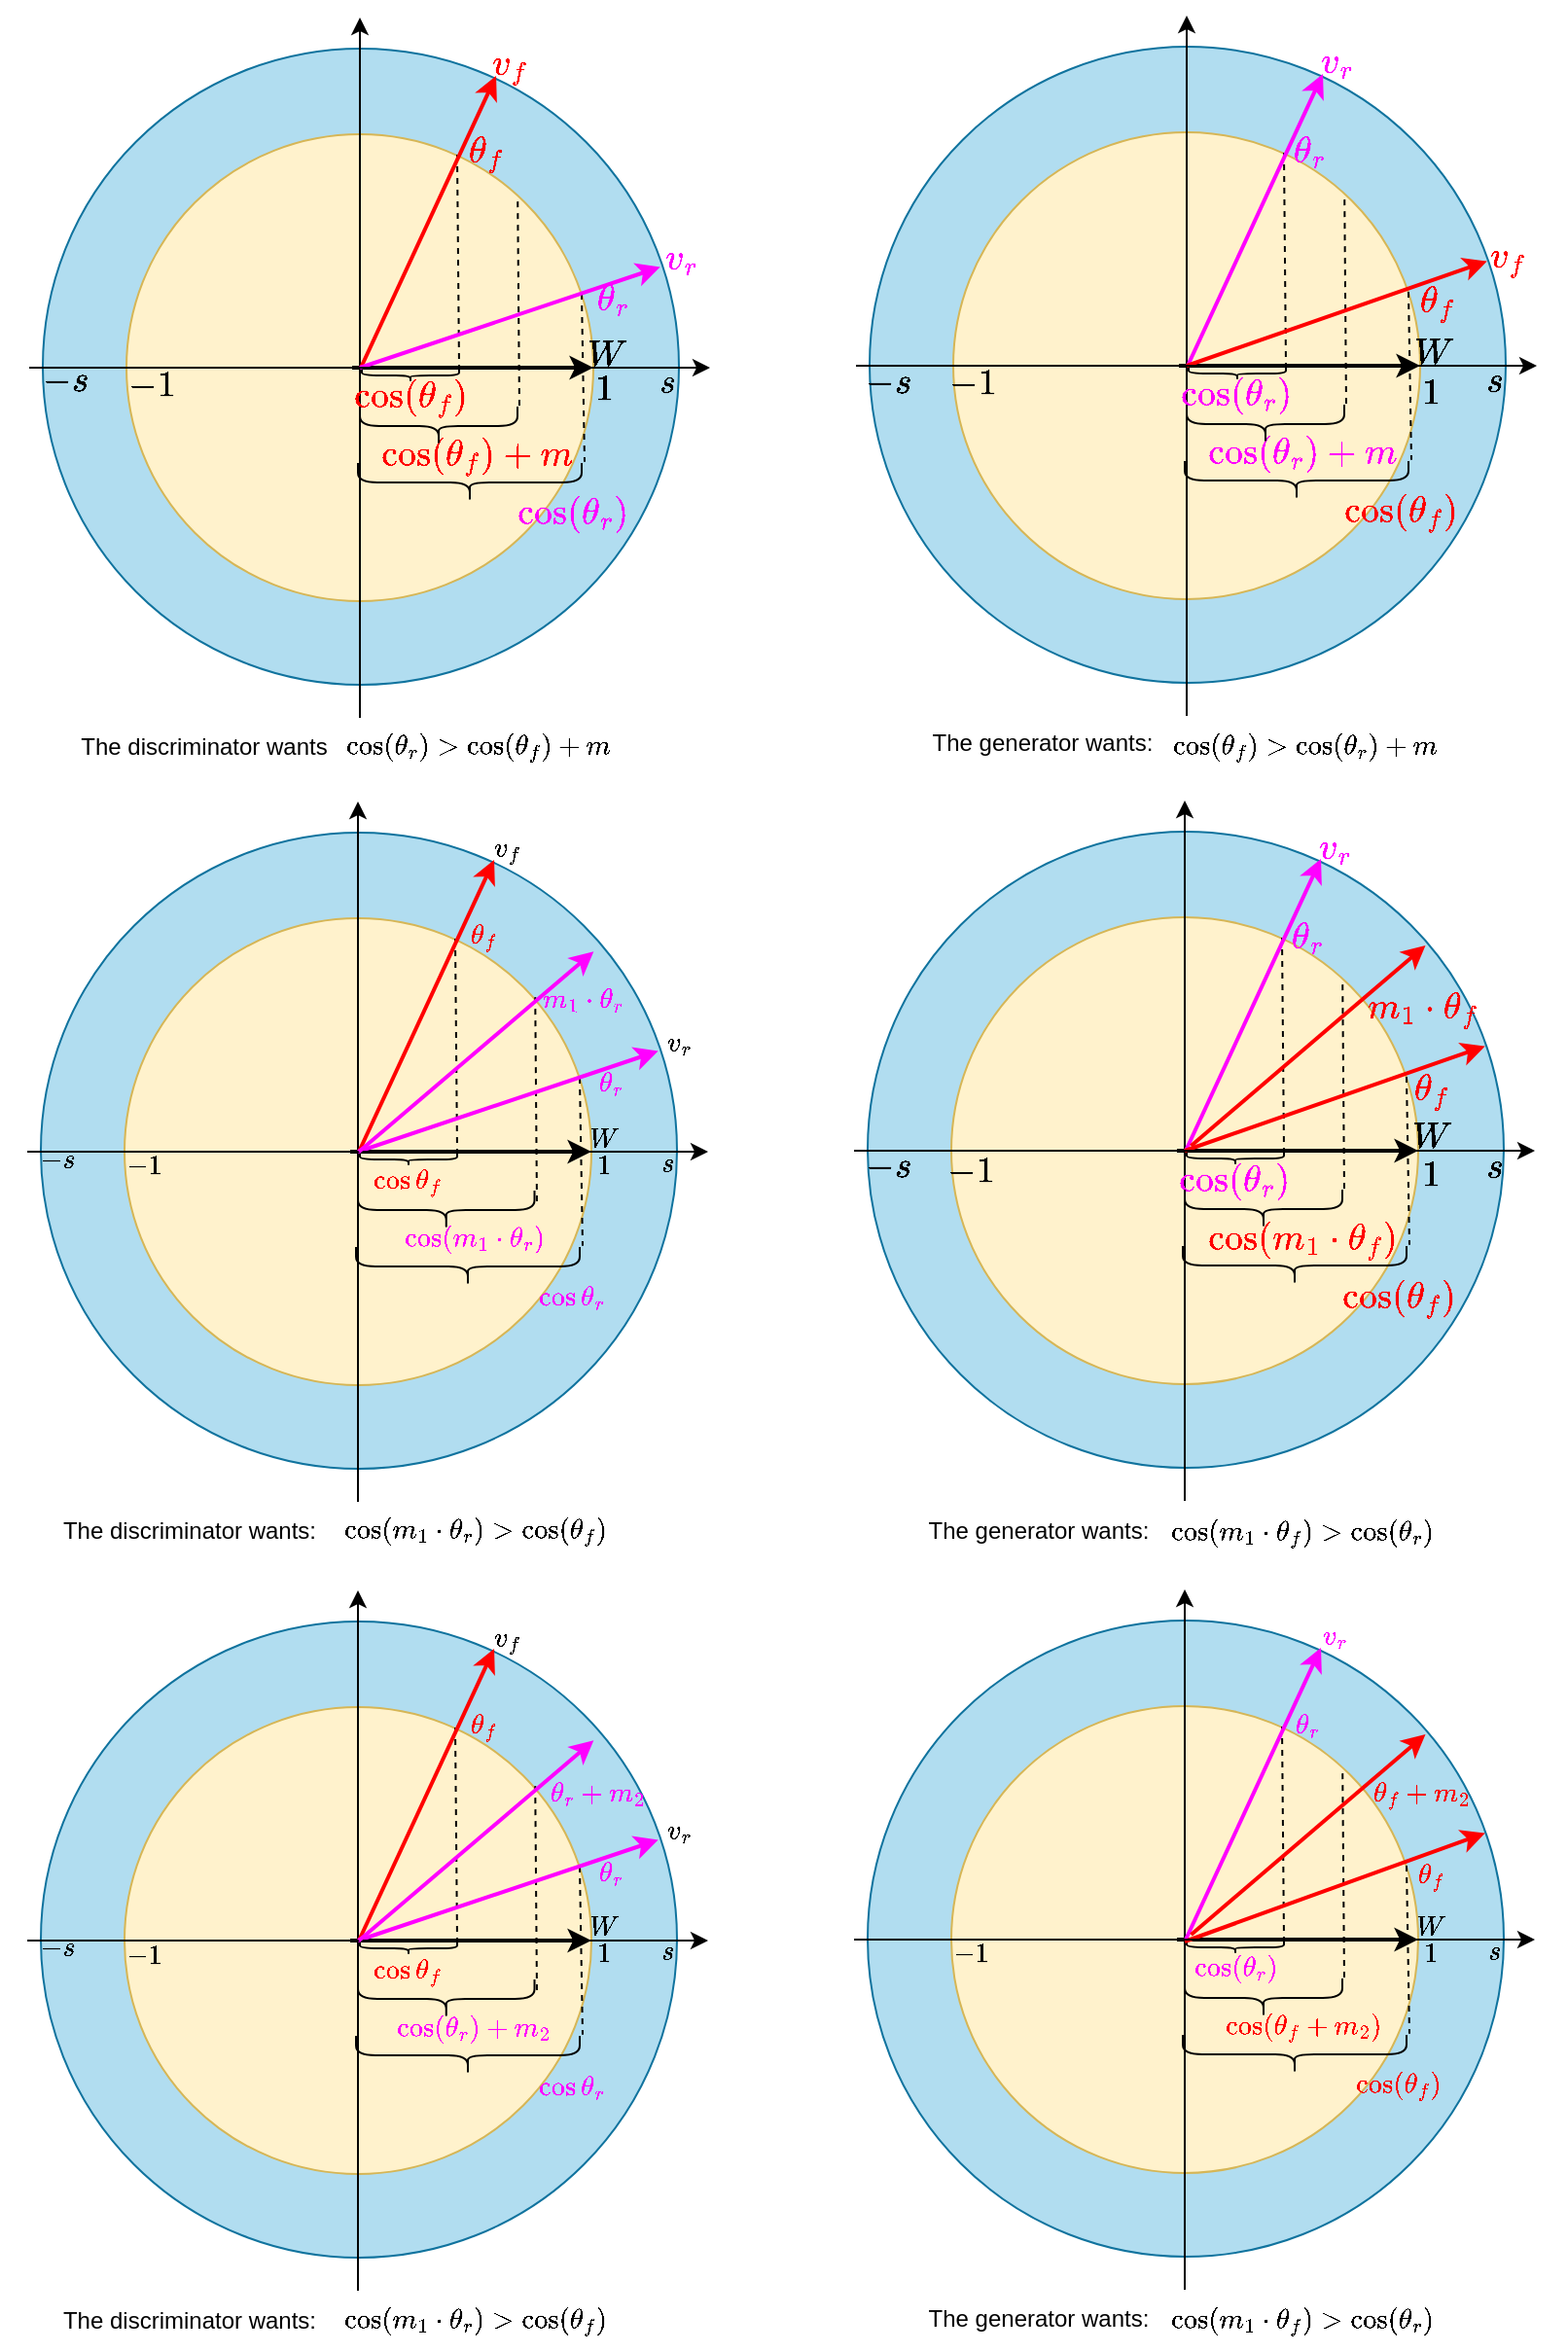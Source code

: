 <mxfile version="21.6.8" type="github">
  <diagram name="Page-1" id="L5gE9TaHChZpEfNY-t2x">
    <mxGraphModel dx="548" dy="389" grid="1" gridSize="10" guides="1" tooltips="1" connect="1" arrows="1" fold="1" page="0" pageScale="1" pageWidth="827" pageHeight="1169" math="1" shadow="0">
      <root>
        <mxCell id="0" />
        <mxCell id="1" parent="0" />
        <mxCell id="ebqqvcWVVmoioaNN8tBe-39" value="" style="ellipse;whiteSpace=wrap;html=1;aspect=fixed;fillColor=#b1ddf0;strokeColor=#10739e;" vertex="1" parent="1">
          <mxGeometry x="37" y="26" width="327" height="327" as="geometry" />
        </mxCell>
        <mxCell id="UZf72PWpk065BYjZ_3hO-1" value="" style="ellipse;whiteSpace=wrap;html=1;aspect=fixed;fillColor=#fff2cc;strokeColor=#d6b656;" parent="1" vertex="1">
          <mxGeometry x="80" y="70" width="240" height="240" as="geometry" />
        </mxCell>
        <mxCell id="UZf72PWpk065BYjZ_3hO-2" value="" style="endArrow=classic;html=1;rounded=0;exitX=0;exitY=0;exitDx=0;exitDy=0;strokeWidth=2;" parent="1" edge="1" source="ebqqvcWVVmoioaNN8tBe-5">
          <mxGeometry width="50" height="50" relative="1" as="geometry">
            <mxPoint x="40" y="189.5" as="sourcePoint" />
            <mxPoint x="320" y="190" as="targetPoint" />
          </mxGeometry>
        </mxCell>
        <mxCell id="UZf72PWpk065BYjZ_3hO-3" value="" style="endArrow=classic;html=1;rounded=0;" parent="1" edge="1">
          <mxGeometry width="50" height="50" relative="1" as="geometry">
            <mxPoint x="200" y="370" as="sourcePoint" />
            <mxPoint x="200" y="10" as="targetPoint" />
          </mxGeometry>
        </mxCell>
        <mxCell id="UZf72PWpk065BYjZ_3hO-12" value="" style="endArrow=none;dashed=1;html=1;rounded=0;" parent="1" edge="1">
          <mxGeometry width="50" height="50" relative="1" as="geometry">
            <mxPoint x="200" y="80" as="sourcePoint" />
            <mxPoint x="200" y="150" as="targetPoint" />
          </mxGeometry>
        </mxCell>
        <mxCell id="UZf72PWpk065BYjZ_3hO-13" value="" style="endArrow=none;dashed=1;html=1;rounded=0;entryX=1.033;entryY=1.013;entryDx=0;entryDy=0;entryPerimeter=0;" parent="1" edge="1" target="ebqqvcWVVmoioaNN8tBe-8">
          <mxGeometry width="50" height="50" relative="1" as="geometry">
            <mxPoint x="314" y="152" as="sourcePoint" />
            <mxPoint x="314.16" y="190.15" as="targetPoint" />
          </mxGeometry>
        </mxCell>
        <mxCell id="ebqqvcWVVmoioaNN8tBe-3" value="" style="endArrow=none;dashed=1;html=1;rounded=0;exitX=0;exitY=0.25;exitDx=0;exitDy=0;" edge="1" parent="1">
          <mxGeometry width="50" height="50" relative="1" as="geometry">
            <mxPoint x="250.0" y="80.5" as="sourcePoint" />
            <mxPoint x="251" y="190" as="targetPoint" />
          </mxGeometry>
        </mxCell>
        <mxCell id="ebqqvcWVVmoioaNN8tBe-4" value="&lt;font style=&quot;font-size: 16px;&quot; color=&quot;#ff00ff&quot;&gt;$$\theta_r$$&lt;/font&gt;" style="text;html=1;strokeColor=none;fillColor=none;align=center;verticalAlign=middle;whiteSpace=wrap;rounded=0;" vertex="1" parent="1">
          <mxGeometry x="300" y="140" width="60" height="30" as="geometry" />
        </mxCell>
        <mxCell id="ebqqvcWVVmoioaNN8tBe-5" value="&lt;font style=&quot;font-size: 16px;&quot; color=&quot;#ff0000&quot;&gt;$$\cos &lt;br&gt;(\theta_f)$$&lt;/font&gt;" style="text;html=1;strokeColor=none;fillColor=none;align=center;verticalAlign=middle;whiteSpace=wrap;rounded=0;" vertex="1" parent="1">
          <mxGeometry x="196" y="190" width="60" height="30" as="geometry" />
        </mxCell>
        <mxCell id="ebqqvcWVVmoioaNN8tBe-6" value="&lt;font style=&quot;font-size: 16px;&quot; color=&quot;#ff0000&quot;&gt;$$\theta_f$$&lt;/font&gt;" style="text;html=1;strokeColor=none;fillColor=none;align=center;verticalAlign=middle;whiteSpace=wrap;rounded=0;" vertex="1" parent="1">
          <mxGeometry x="235" y="64" width="60" height="30" as="geometry" />
        </mxCell>
        <mxCell id="ebqqvcWVVmoioaNN8tBe-7" value="" style="shape=curlyBracket;whiteSpace=wrap;html=1;rounded=1;labelPosition=left;verticalLabelPosition=middle;align=right;verticalAlign=middle;rotation=-90;" vertex="1" parent="1">
          <mxGeometry x="223" y="169" width="6" height="50" as="geometry" />
        </mxCell>
        <mxCell id="ebqqvcWVVmoioaNN8tBe-8" value="" style="shape=curlyBracket;whiteSpace=wrap;html=1;rounded=1;labelPosition=left;verticalLabelPosition=middle;align=right;verticalAlign=middle;rotation=-90;" vertex="1" parent="1">
          <mxGeometry x="246.5" y="191.5" width="20" height="115" as="geometry" />
        </mxCell>
        <mxCell id="ebqqvcWVVmoioaNN8tBe-9" value="&lt;font style=&quot;font-size: 16px;&quot; color=&quot;#ff00ff&quot;&gt;$$\cos &lt;br&gt;(\theta_r)$$&lt;/font&gt;" style="text;html=1;strokeColor=none;fillColor=none;align=center;verticalAlign=middle;whiteSpace=wrap;rounded=0;" vertex="1" parent="1">
          <mxGeometry x="280" y="250" width="60" height="30" as="geometry" />
        </mxCell>
        <mxCell id="ebqqvcWVVmoioaNN8tBe-10" value="&lt;font style=&quot;font-size: 16px;&quot; color=&quot;#ff0000&quot;&gt;$$\cos &lt;br&gt;(\theta_f) +m$$&lt;/font&gt;" style="text;html=1;strokeColor=none;fillColor=none;align=center;verticalAlign=middle;whiteSpace=wrap;rounded=0;" vertex="1" parent="1">
          <mxGeometry x="230" y="220" width="60" height="30" as="geometry" />
        </mxCell>
        <mxCell id="ebqqvcWVVmoioaNN8tBe-11" value="" style="shape=curlyBracket;whiteSpace=wrap;html=1;rounded=1;labelPosition=left;verticalLabelPosition=middle;align=right;verticalAlign=middle;rotation=-90;" vertex="1" parent="1">
          <mxGeometry x="230.5" y="179.5" width="20" height="81" as="geometry" />
        </mxCell>
        <mxCell id="ebqqvcWVVmoioaNN8tBe-12" value="" style="endArrow=none;dashed=1;html=1;rounded=0;entryX=1.033;entryY=1.013;entryDx=0;entryDy=0;entryPerimeter=0;exitX=0.838;exitY=0.144;exitDx=0;exitDy=0;exitPerimeter=0;" edge="1" parent="1" source="UZf72PWpk065BYjZ_3hO-1">
          <mxGeometry width="50" height="50" relative="1" as="geometry">
            <mxPoint x="281" y="126" as="sourcePoint" />
            <mxPoint x="282" y="212" as="targetPoint" />
          </mxGeometry>
        </mxCell>
        <mxCell id="ebqqvcWVVmoioaNN8tBe-13" value="The discriminator wants" style="text;html=1;strokeColor=none;fillColor=none;align=center;verticalAlign=middle;whiteSpace=wrap;rounded=0;" vertex="1" parent="1">
          <mxGeometry x="40" y="370" width="160" height="30" as="geometry" />
        </mxCell>
        <mxCell id="ebqqvcWVVmoioaNN8tBe-16" value="$$\cos(\theta_r)&amp;gt;\cos(\theta_f) +m$$" style="text;html=1;strokeColor=none;fillColor=none;align=center;verticalAlign=middle;whiteSpace=wrap;rounded=0;" vertex="1" parent="1">
          <mxGeometry x="230.5" y="370" width="60" height="30" as="geometry" />
        </mxCell>
        <mxCell id="ebqqvcWVVmoioaNN8tBe-37" value="&lt;font style=&quot;font-size: 16px;&quot;&gt;$$W$$&lt;/font&gt;" style="text;html=1;strokeColor=none;fillColor=none;align=center;verticalAlign=middle;whiteSpace=wrap;rounded=0;" vertex="1" parent="1">
          <mxGeometry x="297" y="167.5" width="60" height="30" as="geometry" />
        </mxCell>
        <mxCell id="ebqqvcWVVmoioaNN8tBe-40" value="&lt;font style=&quot;font-size: 16px;&quot; color=&quot;#ff0000&quot;&gt;$$v_f$$&lt;/font&gt;" style="text;html=1;strokeColor=none;fillColor=none;align=center;verticalAlign=middle;whiteSpace=wrap;rounded=0;" vertex="1" parent="1">
          <mxGeometry x="246.5" y="19" width="60" height="30" as="geometry" />
        </mxCell>
        <mxCell id="ebqqvcWVVmoioaNN8tBe-41" value="&lt;font style=&quot;font-size: 16px;&quot; color=&quot;#ff00ff&quot;&gt;$$v_r$$&lt;/font&gt;" style="text;html=1;strokeColor=none;fillColor=none;align=center;verticalAlign=middle;whiteSpace=wrap;rounded=0;" vertex="1" parent="1">
          <mxGeometry x="335" y="118.5" width="60" height="30" as="geometry" />
        </mxCell>
        <mxCell id="ebqqvcWVVmoioaNN8tBe-42" value="" style="endArrow=classic;html=1;rounded=0;entryX=0.392;entryY=0.7;entryDx=0;entryDy=0;entryPerimeter=0;strokeWidth=2;strokeColor=#FF0000;" edge="1" parent="1" target="ebqqvcWVVmoioaNN8tBe-40">
          <mxGeometry width="50" height="50" relative="1" as="geometry">
            <mxPoint x="200.5" y="190" as="sourcePoint" />
            <mxPoint x="250.5" y="140" as="targetPoint" />
          </mxGeometry>
        </mxCell>
        <mxCell id="ebqqvcWVVmoioaNN8tBe-43" value="" style="endArrow=classic;html=1;rounded=0;entryX=0.906;entryY=-0.058;entryDx=0;entryDy=0;entryPerimeter=0;strokeWidth=2;strokeColor=#FF00FF;" edge="1" parent="1" target="ebqqvcWVVmoioaNN8tBe-4">
          <mxGeometry width="50" height="50" relative="1" as="geometry">
            <mxPoint x="200" y="190" as="sourcePoint" />
            <mxPoint x="280" y="50" as="targetPoint" />
          </mxGeometry>
        </mxCell>
        <mxCell id="ebqqvcWVVmoioaNN8tBe-44" value="" style="endArrow=classic;html=1;rounded=0;" edge="1" parent="1">
          <mxGeometry width="50" height="50" relative="1" as="geometry">
            <mxPoint x="30" y="190" as="sourcePoint" />
            <mxPoint x="380" y="190" as="targetPoint" />
          </mxGeometry>
        </mxCell>
        <mxCell id="ebqqvcWVVmoioaNN8tBe-45" value="&lt;font style=&quot;font-size: 16px;&quot;&gt;$$1$$&lt;/font&gt;" style="text;html=1;strokeColor=none;fillColor=none;align=center;verticalAlign=middle;whiteSpace=wrap;rounded=0;" vertex="1" parent="1">
          <mxGeometry x="296" y="185.5" width="60" height="30" as="geometry" />
        </mxCell>
        <mxCell id="ebqqvcWVVmoioaNN8tBe-46" value="&lt;font style=&quot;font-size: 15px;&quot;&gt;$$s$$&lt;/font&gt;" style="text;html=1;strokeColor=none;fillColor=none;align=center;verticalAlign=middle;whiteSpace=wrap;rounded=0;" vertex="1" parent="1">
          <mxGeometry x="328" y="181.5" width="60" height="30" as="geometry" />
        </mxCell>
        <mxCell id="ebqqvcWVVmoioaNN8tBe-47" value="&lt;font style=&quot;font-size: 16px;&quot;&gt;$$-s$$&lt;/font&gt;" style="text;html=1;strokeColor=none;fillColor=none;align=center;verticalAlign=middle;whiteSpace=wrap;rounded=0;" vertex="1" parent="1">
          <mxGeometry x="19" y="180.5" width="60" height="30" as="geometry" />
        </mxCell>
        <mxCell id="ebqqvcWVVmoioaNN8tBe-48" value="&lt;font style=&quot;font-size: 16px;&quot;&gt;$$-1$$&lt;/font&gt;" style="text;html=1;strokeColor=none;fillColor=none;align=center;verticalAlign=middle;whiteSpace=wrap;rounded=0;" vertex="1" parent="1">
          <mxGeometry x="63" y="184" width="60" height="30" as="geometry" />
        </mxCell>
        <mxCell id="ebqqvcWVVmoioaNN8tBe-49" value="" style="ellipse;whiteSpace=wrap;html=1;aspect=fixed;fillColor=#b1ddf0;strokeColor=#10739e;" vertex="1" parent="1">
          <mxGeometry x="462" y="25" width="327" height="327" as="geometry" />
        </mxCell>
        <mxCell id="ebqqvcWVVmoioaNN8tBe-50" value="" style="ellipse;whiteSpace=wrap;html=1;aspect=fixed;fillColor=#fff2cc;strokeColor=#d6b656;" vertex="1" parent="1">
          <mxGeometry x="505" y="69" width="240" height="240" as="geometry" />
        </mxCell>
        <mxCell id="ebqqvcWVVmoioaNN8tBe-51" value="" style="endArrow=classic;html=1;rounded=0;exitX=0;exitY=0;exitDx=0;exitDy=0;strokeWidth=2;" edge="1" parent="1" source="ebqqvcWVVmoioaNN8tBe-57">
          <mxGeometry width="50" height="50" relative="1" as="geometry">
            <mxPoint x="465" y="188.5" as="sourcePoint" />
            <mxPoint x="745" y="189" as="targetPoint" />
          </mxGeometry>
        </mxCell>
        <mxCell id="ebqqvcWVVmoioaNN8tBe-52" value="" style="endArrow=classic;html=1;rounded=0;" edge="1" parent="1">
          <mxGeometry width="50" height="50" relative="1" as="geometry">
            <mxPoint x="625" y="369" as="sourcePoint" />
            <mxPoint x="625" y="9" as="targetPoint" />
          </mxGeometry>
        </mxCell>
        <mxCell id="ebqqvcWVVmoioaNN8tBe-53" value="" style="endArrow=none;dashed=1;html=1;rounded=0;" edge="1" parent="1">
          <mxGeometry width="50" height="50" relative="1" as="geometry">
            <mxPoint x="625" y="79" as="sourcePoint" />
            <mxPoint x="625" y="149" as="targetPoint" />
          </mxGeometry>
        </mxCell>
        <mxCell id="ebqqvcWVVmoioaNN8tBe-54" value="" style="endArrow=none;dashed=1;html=1;rounded=0;entryX=1.033;entryY=1.013;entryDx=0;entryDy=0;entryPerimeter=0;" edge="1" parent="1" target="ebqqvcWVVmoioaNN8tBe-60">
          <mxGeometry width="50" height="50" relative="1" as="geometry">
            <mxPoint x="739" y="151" as="sourcePoint" />
            <mxPoint x="739.16" y="189.15" as="targetPoint" />
          </mxGeometry>
        </mxCell>
        <mxCell id="ebqqvcWVVmoioaNN8tBe-55" value="" style="endArrow=none;dashed=1;html=1;rounded=0;exitX=0;exitY=0.25;exitDx=0;exitDy=0;" edge="1" parent="1">
          <mxGeometry width="50" height="50" relative="1" as="geometry">
            <mxPoint x="675.0" y="79.5" as="sourcePoint" />
            <mxPoint x="676" y="189" as="targetPoint" />
          </mxGeometry>
        </mxCell>
        <mxCell id="ebqqvcWVVmoioaNN8tBe-57" value="&lt;font style=&quot;font-size: 16px;&quot; color=&quot;#ff00ff&quot;&gt;$$\cos &lt;br&gt;(\theta_r)$$&lt;/font&gt;" style="text;html=1;strokeColor=none;fillColor=none;align=center;verticalAlign=middle;whiteSpace=wrap;rounded=0;" vertex="1" parent="1">
          <mxGeometry x="621" y="189" width="60" height="30" as="geometry" />
        </mxCell>
        <mxCell id="ebqqvcWVVmoioaNN8tBe-58" value="&lt;font style=&quot;font-size: 16px;&quot; color=&quot;#ff00ff&quot;&gt;$$\theta_r$$&lt;/font&gt;" style="text;html=1;strokeColor=none;fillColor=none;align=center;verticalAlign=middle;whiteSpace=wrap;rounded=0;" vertex="1" parent="1">
          <mxGeometry x="658" y="64" width="60" height="30" as="geometry" />
        </mxCell>
        <mxCell id="ebqqvcWVVmoioaNN8tBe-59" value="" style="shape=curlyBracket;whiteSpace=wrap;html=1;rounded=1;labelPosition=left;verticalLabelPosition=middle;align=right;verticalAlign=middle;rotation=-90;" vertex="1" parent="1">
          <mxGeometry x="648" y="168" width="6" height="50" as="geometry" />
        </mxCell>
        <mxCell id="ebqqvcWVVmoioaNN8tBe-60" value="" style="shape=curlyBracket;whiteSpace=wrap;html=1;rounded=1;labelPosition=left;verticalLabelPosition=middle;align=right;verticalAlign=middle;rotation=-90;" vertex="1" parent="1">
          <mxGeometry x="671.5" y="190.5" width="20" height="115" as="geometry" />
        </mxCell>
        <mxCell id="ebqqvcWVVmoioaNN8tBe-61" value="&lt;font style=&quot;font-size: 16px;&quot; color=&quot;#ff0000&quot;&gt;$$\cos &lt;br&gt;(\theta_f)$$&lt;/font&gt;" style="text;html=1;strokeColor=none;fillColor=none;align=center;verticalAlign=middle;whiteSpace=wrap;rounded=0;" vertex="1" parent="1">
          <mxGeometry x="705" y="249" width="60" height="30" as="geometry" />
        </mxCell>
        <mxCell id="ebqqvcWVVmoioaNN8tBe-62" value="&lt;font style=&quot;font-size: 16px;&quot; color=&quot;#ff00ff&quot;&gt;$$\cos &lt;br&gt;(\theta_r) +m$$&lt;/font&gt;" style="text;html=1;strokeColor=none;fillColor=none;align=center;verticalAlign=middle;whiteSpace=wrap;rounded=0;" vertex="1" parent="1">
          <mxGeometry x="655" y="219" width="60" height="30" as="geometry" />
        </mxCell>
        <mxCell id="ebqqvcWVVmoioaNN8tBe-63" value="" style="shape=curlyBracket;whiteSpace=wrap;html=1;rounded=1;labelPosition=left;verticalLabelPosition=middle;align=right;verticalAlign=middle;rotation=-90;" vertex="1" parent="1">
          <mxGeometry x="655.5" y="178.5" width="20" height="81" as="geometry" />
        </mxCell>
        <mxCell id="ebqqvcWVVmoioaNN8tBe-64" value="" style="endArrow=none;dashed=1;html=1;rounded=0;entryX=1.033;entryY=1.013;entryDx=0;entryDy=0;entryPerimeter=0;exitX=0.838;exitY=0.144;exitDx=0;exitDy=0;exitPerimeter=0;" edge="1" parent="1" source="ebqqvcWVVmoioaNN8tBe-50">
          <mxGeometry width="50" height="50" relative="1" as="geometry">
            <mxPoint x="706" y="125" as="sourcePoint" />
            <mxPoint x="707" y="211" as="targetPoint" />
          </mxGeometry>
        </mxCell>
        <mxCell id="ebqqvcWVVmoioaNN8tBe-66" value="$$\cos(\theta_f)&amp;gt;\cos(\theta_r) +m$$" style="text;html=1;strokeColor=none;fillColor=none;align=center;verticalAlign=middle;whiteSpace=wrap;rounded=0;" vertex="1" parent="1">
          <mxGeometry x="655.5" y="370" width="60" height="30" as="geometry" />
        </mxCell>
        <mxCell id="ebqqvcWVVmoioaNN8tBe-67" value="&lt;font style=&quot;font-size: 16px;&quot;&gt;$$W$$&lt;/font&gt;" style="text;html=1;strokeColor=none;fillColor=none;align=center;verticalAlign=middle;whiteSpace=wrap;rounded=0;" vertex="1" parent="1">
          <mxGeometry x="722" y="166.5" width="60" height="30" as="geometry" />
        </mxCell>
        <mxCell id="ebqqvcWVVmoioaNN8tBe-68" value="&lt;font style=&quot;font-size: 16px;&quot; color=&quot;#ff00ff&quot;&gt;$$v_r$$&lt;/font&gt;" style="text;html=1;strokeColor=none;fillColor=none;align=center;verticalAlign=middle;whiteSpace=wrap;rounded=0;" vertex="1" parent="1">
          <mxGeometry x="671.5" y="18" width="60" height="30" as="geometry" />
        </mxCell>
        <mxCell id="ebqqvcWVVmoioaNN8tBe-69" value="&lt;font style=&quot;font-size: 16px;&quot; color=&quot;#ff0000&quot;&gt;$$v_f$$&lt;/font&gt;" style="text;html=1;strokeColor=none;fillColor=none;align=center;verticalAlign=middle;whiteSpace=wrap;rounded=0;" vertex="1" parent="1">
          <mxGeometry x="760" y="117.5" width="60" height="30" as="geometry" />
        </mxCell>
        <mxCell id="ebqqvcWVVmoioaNN8tBe-70" value="" style="endArrow=classic;html=1;rounded=0;entryX=0.392;entryY=0.7;entryDx=0;entryDy=0;entryPerimeter=0;strokeWidth=2;strokeColor=#FF00FF;" edge="1" parent="1" target="ebqqvcWVVmoioaNN8tBe-68">
          <mxGeometry width="50" height="50" relative="1" as="geometry">
            <mxPoint x="625.5" y="189" as="sourcePoint" />
            <mxPoint x="675.5" y="139" as="targetPoint" />
          </mxGeometry>
        </mxCell>
        <mxCell id="ebqqvcWVVmoioaNN8tBe-71" value="" style="endArrow=classic;html=1;rounded=0;entryX=0.906;entryY=-0.058;entryDx=0;entryDy=0;entryPerimeter=0;strokeWidth=2;strokeColor=#FF0000;" edge="1" parent="1">
          <mxGeometry width="50" height="50" relative="1" as="geometry">
            <mxPoint x="625" y="189" as="sourcePoint" />
            <mxPoint x="779.36" y="135.26" as="targetPoint" />
          </mxGeometry>
        </mxCell>
        <mxCell id="ebqqvcWVVmoioaNN8tBe-72" value="" style="endArrow=classic;html=1;rounded=0;" edge="1" parent="1">
          <mxGeometry width="50" height="50" relative="1" as="geometry">
            <mxPoint x="455" y="189" as="sourcePoint" />
            <mxPoint x="805" y="189" as="targetPoint" />
          </mxGeometry>
        </mxCell>
        <mxCell id="ebqqvcWVVmoioaNN8tBe-73" value="&lt;font style=&quot;font-size: 16px;&quot;&gt;$$1$$&lt;/font&gt;" style="text;html=1;strokeColor=none;fillColor=none;align=center;verticalAlign=middle;whiteSpace=wrap;rounded=0;" vertex="1" parent="1">
          <mxGeometry x="721" y="188" width="60" height="30" as="geometry" />
        </mxCell>
        <mxCell id="ebqqvcWVVmoioaNN8tBe-74" value="&lt;font style=&quot;font-size: 16px;&quot;&gt;$$s$$&lt;/font&gt;" style="text;html=1;strokeColor=none;fillColor=none;align=center;verticalAlign=middle;whiteSpace=wrap;rounded=0;" vertex="1" parent="1">
          <mxGeometry x="753" y="182" width="60" height="30" as="geometry" />
        </mxCell>
        <mxCell id="ebqqvcWVVmoioaNN8tBe-75" value="&lt;font style=&quot;font-size: 16px;&quot;&gt;$$-s$$&lt;/font&gt;" style="text;html=1;strokeColor=none;fillColor=none;align=center;verticalAlign=middle;whiteSpace=wrap;rounded=0;" vertex="1" parent="1">
          <mxGeometry x="442" y="181.5" width="60" height="30" as="geometry" />
        </mxCell>
        <mxCell id="ebqqvcWVVmoioaNN8tBe-76" value="&lt;font style=&quot;font-size: 16px;&quot;&gt;$$-1$$&lt;/font&gt;" style="text;html=1;strokeColor=none;fillColor=none;align=center;verticalAlign=middle;whiteSpace=wrap;rounded=0;" vertex="1" parent="1">
          <mxGeometry x="485" y="183" width="60" height="30" as="geometry" />
        </mxCell>
        <mxCell id="ebqqvcWVVmoioaNN8tBe-80" value="" style="ellipse;whiteSpace=wrap;html=1;aspect=fixed;fillColor=#b1ddf0;strokeColor=#10739e;" vertex="1" parent="1">
          <mxGeometry x="36" y="429" width="327" height="327" as="geometry" />
        </mxCell>
        <mxCell id="ebqqvcWVVmoioaNN8tBe-81" value="" style="ellipse;whiteSpace=wrap;html=1;aspect=fixed;fillColor=#fff2cc;strokeColor=#d6b656;" vertex="1" parent="1">
          <mxGeometry x="79" y="473" width="240" height="240" as="geometry" />
        </mxCell>
        <mxCell id="ebqqvcWVVmoioaNN8tBe-82" value="" style="endArrow=classic;html=1;rounded=0;exitX=0;exitY=0;exitDx=0;exitDy=0;strokeWidth=2;" edge="1" parent="1" source="ebqqvcWVVmoioaNN8tBe-88">
          <mxGeometry width="50" height="50" relative="1" as="geometry">
            <mxPoint x="39" y="592.5" as="sourcePoint" />
            <mxPoint x="319" y="593" as="targetPoint" />
          </mxGeometry>
        </mxCell>
        <mxCell id="ebqqvcWVVmoioaNN8tBe-83" value="" style="endArrow=classic;html=1;rounded=0;" edge="1" parent="1">
          <mxGeometry width="50" height="50" relative="1" as="geometry">
            <mxPoint x="199" y="773" as="sourcePoint" />
            <mxPoint x="199" y="413" as="targetPoint" />
          </mxGeometry>
        </mxCell>
        <mxCell id="ebqqvcWVVmoioaNN8tBe-84" value="" style="endArrow=none;dashed=1;html=1;rounded=0;" edge="1" parent="1">
          <mxGeometry width="50" height="50" relative="1" as="geometry">
            <mxPoint x="199" y="483" as="sourcePoint" />
            <mxPoint x="199" y="553" as="targetPoint" />
          </mxGeometry>
        </mxCell>
        <mxCell id="ebqqvcWVVmoioaNN8tBe-85" value="" style="endArrow=none;dashed=1;html=1;rounded=0;entryX=1.033;entryY=1.013;entryDx=0;entryDy=0;entryPerimeter=0;" edge="1" parent="1" target="ebqqvcWVVmoioaNN8tBe-91">
          <mxGeometry width="50" height="50" relative="1" as="geometry">
            <mxPoint x="313" y="555" as="sourcePoint" />
            <mxPoint x="313.16" y="593.15" as="targetPoint" />
          </mxGeometry>
        </mxCell>
        <mxCell id="ebqqvcWVVmoioaNN8tBe-86" value="" style="endArrow=none;dashed=1;html=1;rounded=0;exitX=0;exitY=0.25;exitDx=0;exitDy=0;" edge="1" parent="1">
          <mxGeometry width="50" height="50" relative="1" as="geometry">
            <mxPoint x="249.0" y="483.5" as="sourcePoint" />
            <mxPoint x="250" y="593" as="targetPoint" />
          </mxGeometry>
        </mxCell>
        <mxCell id="ebqqvcWVVmoioaNN8tBe-87" value="&lt;font color=&quot;#ff00ff&quot;&gt;$$\theta_r$$&lt;/font&gt;" style="text;html=1;strokeColor=none;fillColor=none;align=center;verticalAlign=middle;whiteSpace=wrap;rounded=0;" vertex="1" parent="1">
          <mxGeometry x="299" y="543" width="60" height="30" as="geometry" />
        </mxCell>
        <mxCell id="ebqqvcWVVmoioaNN8tBe-88" value="&lt;font color=&quot;#ff0000&quot;&gt;$$\cos &lt;br&gt;\theta_f$$&lt;/font&gt;" style="text;html=1;strokeColor=none;fillColor=none;align=center;verticalAlign=middle;whiteSpace=wrap;rounded=0;" vertex="1" parent="1">
          <mxGeometry x="195" y="593" width="60" height="30" as="geometry" />
        </mxCell>
        <mxCell id="ebqqvcWVVmoioaNN8tBe-89" value="&lt;font color=&quot;#ff0000&quot;&gt;$$\theta_f$$&lt;/font&gt;" style="text;html=1;strokeColor=none;fillColor=none;align=center;verticalAlign=middle;whiteSpace=wrap;rounded=0;" vertex="1" parent="1">
          <mxGeometry x="234" y="467" width="60" height="30" as="geometry" />
        </mxCell>
        <mxCell id="ebqqvcWVVmoioaNN8tBe-90" value="" style="shape=curlyBracket;whiteSpace=wrap;html=1;rounded=1;labelPosition=left;verticalLabelPosition=middle;align=right;verticalAlign=middle;rotation=-90;" vertex="1" parent="1">
          <mxGeometry x="222" y="572" width="6" height="50" as="geometry" />
        </mxCell>
        <mxCell id="ebqqvcWVVmoioaNN8tBe-91" value="" style="shape=curlyBracket;whiteSpace=wrap;html=1;rounded=1;labelPosition=left;verticalLabelPosition=middle;align=right;verticalAlign=middle;rotation=-90;" vertex="1" parent="1">
          <mxGeometry x="245.5" y="594.5" width="20" height="115" as="geometry" />
        </mxCell>
        <mxCell id="ebqqvcWVVmoioaNN8tBe-92" value="&lt;font color=&quot;#ff00ff&quot;&gt;$$\cos &lt;br&gt;\theta_r$$&lt;/font&gt;" style="text;html=1;strokeColor=none;fillColor=none;align=center;verticalAlign=middle;whiteSpace=wrap;rounded=0;" vertex="1" parent="1">
          <mxGeometry x="279" y="653" width="60" height="30" as="geometry" />
        </mxCell>
        <mxCell id="ebqqvcWVVmoioaNN8tBe-93" value="&lt;font color=&quot;#ff00ff&quot;&gt;$$\cos &lt;br&gt;(m_1\cdot \theta_r)$$&lt;/font&gt;" style="text;html=1;strokeColor=none;fillColor=none;align=center;verticalAlign=middle;whiteSpace=wrap;rounded=0;" vertex="1" parent="1">
          <mxGeometry x="229" y="623" width="60" height="30" as="geometry" />
        </mxCell>
        <mxCell id="ebqqvcWVVmoioaNN8tBe-94" value="" style="shape=curlyBracket;whiteSpace=wrap;html=1;rounded=1;labelPosition=left;verticalLabelPosition=middle;align=right;verticalAlign=middle;rotation=-90;" vertex="1" parent="1">
          <mxGeometry x="234.38" y="577.63" width="20" height="90.75" as="geometry" />
        </mxCell>
        <mxCell id="ebqqvcWVVmoioaNN8tBe-95" value="" style="endArrow=none;dashed=1;html=1;rounded=0;entryX=1.033;entryY=1.013;entryDx=0;entryDy=0;entryPerimeter=0;exitX=0.838;exitY=0.144;exitDx=0;exitDy=0;exitPerimeter=0;" edge="1" parent="1">
          <mxGeometry width="50" height="50" relative="1" as="geometry">
            <mxPoint x="290.12" y="513.56" as="sourcePoint" />
            <mxPoint x="291" y="621" as="targetPoint" />
          </mxGeometry>
        </mxCell>
        <mxCell id="ebqqvcWVVmoioaNN8tBe-96" value="The discriminator wants:" style="text;html=1;strokeColor=none;fillColor=none;align=center;verticalAlign=middle;whiteSpace=wrap;rounded=0;" vertex="1" parent="1">
          <mxGeometry x="45" y="773" width="134.5" height="30" as="geometry" />
        </mxCell>
        <mxCell id="ebqqvcWVVmoioaNN8tBe-97" value="$$\cos(m_1\cdot \theta_r)&amp;gt;\cos(\theta_f)$$" style="text;html=1;strokeColor=none;fillColor=none;align=center;verticalAlign=middle;whiteSpace=wrap;rounded=0;" vertex="1" parent="1">
          <mxGeometry x="229.5" y="773" width="60" height="30" as="geometry" />
        </mxCell>
        <mxCell id="ebqqvcWVVmoioaNN8tBe-98" value="$$W$$" style="text;html=1;strokeColor=none;fillColor=none;align=center;verticalAlign=middle;whiteSpace=wrap;rounded=0;" vertex="1" parent="1">
          <mxGeometry x="296" y="570.5" width="60" height="30" as="geometry" />
        </mxCell>
        <mxCell id="ebqqvcWVVmoioaNN8tBe-99" value="$$v_f$$" style="text;html=1;strokeColor=none;fillColor=none;align=center;verticalAlign=middle;whiteSpace=wrap;rounded=0;" vertex="1" parent="1">
          <mxGeometry x="245.5" y="422" width="60" height="30" as="geometry" />
        </mxCell>
        <mxCell id="ebqqvcWVVmoioaNN8tBe-100" value="$$v_r$$" style="text;html=1;strokeColor=none;fillColor=none;align=center;verticalAlign=middle;whiteSpace=wrap;rounded=0;" vertex="1" parent="1">
          <mxGeometry x="334" y="521.5" width="60" height="30" as="geometry" />
        </mxCell>
        <mxCell id="ebqqvcWVVmoioaNN8tBe-101" value="" style="endArrow=classic;html=1;rounded=0;entryX=0.392;entryY=0.7;entryDx=0;entryDy=0;entryPerimeter=0;strokeWidth=2;strokeColor=#FF0000;" edge="1" parent="1" target="ebqqvcWVVmoioaNN8tBe-99">
          <mxGeometry width="50" height="50" relative="1" as="geometry">
            <mxPoint x="199.5" y="593" as="sourcePoint" />
            <mxPoint x="249.5" y="543" as="targetPoint" />
          </mxGeometry>
        </mxCell>
        <mxCell id="ebqqvcWVVmoioaNN8tBe-102" value="" style="endArrow=classic;html=1;rounded=0;entryX=0.906;entryY=-0.058;entryDx=0;entryDy=0;entryPerimeter=0;strokeWidth=2;strokeColor=#FF00FF;" edge="1" parent="1" target="ebqqvcWVVmoioaNN8tBe-87">
          <mxGeometry width="50" height="50" relative="1" as="geometry">
            <mxPoint x="199" y="593" as="sourcePoint" />
            <mxPoint x="279" y="453" as="targetPoint" />
          </mxGeometry>
        </mxCell>
        <mxCell id="ebqqvcWVVmoioaNN8tBe-103" value="" style="endArrow=classic;html=1;rounded=0;" edge="1" parent="1">
          <mxGeometry width="50" height="50" relative="1" as="geometry">
            <mxPoint x="29" y="593" as="sourcePoint" />
            <mxPoint x="379" y="593" as="targetPoint" />
          </mxGeometry>
        </mxCell>
        <mxCell id="ebqqvcWVVmoioaNN8tBe-104" value="$$1$$" style="text;html=1;strokeColor=none;fillColor=none;align=center;verticalAlign=middle;whiteSpace=wrap;rounded=0;" vertex="1" parent="1">
          <mxGeometry x="296" y="584.5" width="60" height="30" as="geometry" />
        </mxCell>
        <mxCell id="ebqqvcWVVmoioaNN8tBe-105" value="$$s$$" style="text;html=1;strokeColor=none;fillColor=none;align=center;verticalAlign=middle;whiteSpace=wrap;rounded=0;" vertex="1" parent="1">
          <mxGeometry x="328" y="583.5" width="60" height="30" as="geometry" />
        </mxCell>
        <mxCell id="ebqqvcWVVmoioaNN8tBe-106" value="$$-s$$" style="text;html=1;strokeColor=none;fillColor=none;align=center;verticalAlign=middle;whiteSpace=wrap;rounded=0;" vertex="1" parent="1">
          <mxGeometry x="15" y="581.5" width="60" height="30" as="geometry" />
        </mxCell>
        <mxCell id="ebqqvcWVVmoioaNN8tBe-107" value="$$-1$$" style="text;html=1;strokeColor=none;fillColor=none;align=center;verticalAlign=middle;whiteSpace=wrap;rounded=0;" vertex="1" parent="1">
          <mxGeometry x="59" y="585" width="60" height="30" as="geometry" />
        </mxCell>
        <mxCell id="ebqqvcWVVmoioaNN8tBe-108" value="" style="endArrow=classic;html=1;rounded=0;entryX=0.869;entryY=0.187;entryDx=0;entryDy=0;entryPerimeter=0;strokeWidth=2;strokeColor=#FF00FF;" edge="1" parent="1" target="ebqqvcWVVmoioaNN8tBe-80">
          <mxGeometry width="50" height="50" relative="1" as="geometry">
            <mxPoint x="199.5" y="593" as="sourcePoint" />
            <mxPoint x="353.5" y="541" as="targetPoint" />
          </mxGeometry>
        </mxCell>
        <mxCell id="ebqqvcWVVmoioaNN8tBe-110" value="&lt;font color=&quot;#ff00ff&quot;&gt;$$m_1\cdot \theta_r$$&lt;/font&gt;" style="text;html=1;strokeColor=none;fillColor=none;align=center;verticalAlign=middle;whiteSpace=wrap;rounded=0;" vertex="1" parent="1">
          <mxGeometry x="285" y="500" width="60" height="30" as="geometry" />
        </mxCell>
        <mxCell id="ebqqvcWVVmoioaNN8tBe-141" value="" style="ellipse;whiteSpace=wrap;html=1;aspect=fixed;fillColor=#b1ddf0;strokeColor=#10739e;" vertex="1" parent="1">
          <mxGeometry x="461" y="428.5" width="327" height="327" as="geometry" />
        </mxCell>
        <mxCell id="ebqqvcWVVmoioaNN8tBe-142" value="" style="ellipse;whiteSpace=wrap;html=1;aspect=fixed;fillColor=#fff2cc;strokeColor=#d6b656;" vertex="1" parent="1">
          <mxGeometry x="504" y="472.5" width="240" height="240" as="geometry" />
        </mxCell>
        <mxCell id="ebqqvcWVVmoioaNN8tBe-143" value="" style="endArrow=classic;html=1;rounded=0;exitX=0;exitY=0;exitDx=0;exitDy=0;strokeWidth=2;" edge="1" parent="1" source="ebqqvcWVVmoioaNN8tBe-149">
          <mxGeometry width="50" height="50" relative="1" as="geometry">
            <mxPoint x="464" y="592" as="sourcePoint" />
            <mxPoint x="744" y="592.5" as="targetPoint" />
          </mxGeometry>
        </mxCell>
        <mxCell id="ebqqvcWVVmoioaNN8tBe-144" value="" style="endArrow=classic;html=1;rounded=0;" edge="1" parent="1">
          <mxGeometry width="50" height="50" relative="1" as="geometry">
            <mxPoint x="624" y="772.5" as="sourcePoint" />
            <mxPoint x="624" y="412.5" as="targetPoint" />
          </mxGeometry>
        </mxCell>
        <mxCell id="ebqqvcWVVmoioaNN8tBe-145" value="" style="endArrow=none;dashed=1;html=1;rounded=0;" edge="1" parent="1">
          <mxGeometry width="50" height="50" relative="1" as="geometry">
            <mxPoint x="624" y="482.5" as="sourcePoint" />
            <mxPoint x="624" y="552.5" as="targetPoint" />
          </mxGeometry>
        </mxCell>
        <mxCell id="ebqqvcWVVmoioaNN8tBe-146" value="" style="endArrow=none;dashed=1;html=1;rounded=0;entryX=1.033;entryY=1.013;entryDx=0;entryDy=0;entryPerimeter=0;" edge="1" parent="1" target="ebqqvcWVVmoioaNN8tBe-152">
          <mxGeometry width="50" height="50" relative="1" as="geometry">
            <mxPoint x="738" y="554.5" as="sourcePoint" />
            <mxPoint x="738.16" y="592.65" as="targetPoint" />
          </mxGeometry>
        </mxCell>
        <mxCell id="ebqqvcWVVmoioaNN8tBe-147" value="" style="endArrow=none;dashed=1;html=1;rounded=0;exitX=0;exitY=0.25;exitDx=0;exitDy=0;" edge="1" parent="1">
          <mxGeometry width="50" height="50" relative="1" as="geometry">
            <mxPoint x="674.0" y="483" as="sourcePoint" />
            <mxPoint x="675" y="592.5" as="targetPoint" />
          </mxGeometry>
        </mxCell>
        <mxCell id="ebqqvcWVVmoioaNN8tBe-149" value="&lt;font style=&quot;font-size: 16px;&quot; color=&quot;#ff00ff&quot;&gt;$$\cos &lt;br&gt;(\theta_r)$$&lt;/font&gt;" style="text;html=1;strokeColor=none;fillColor=none;align=center;verticalAlign=middle;whiteSpace=wrap;rounded=0;" vertex="1" parent="1">
          <mxGeometry x="620" y="592.5" width="60" height="30" as="geometry" />
        </mxCell>
        <mxCell id="ebqqvcWVVmoioaNN8tBe-150" value="&lt;font style=&quot;font-size: 16px;&quot; color=&quot;#ff00ff&quot;&gt;$$\theta_r$$&lt;/font&gt;" style="text;html=1;strokeColor=none;fillColor=none;align=center;verticalAlign=middle;whiteSpace=wrap;rounded=0;" vertex="1" parent="1">
          <mxGeometry x="657" y="467.5" width="60" height="30" as="geometry" />
        </mxCell>
        <mxCell id="ebqqvcWVVmoioaNN8tBe-151" value="" style="shape=curlyBracket;whiteSpace=wrap;html=1;rounded=1;labelPosition=left;verticalLabelPosition=middle;align=right;verticalAlign=middle;rotation=-90;" vertex="1" parent="1">
          <mxGeometry x="647" y="571.5" width="6" height="50" as="geometry" />
        </mxCell>
        <mxCell id="ebqqvcWVVmoioaNN8tBe-152" value="" style="shape=curlyBracket;whiteSpace=wrap;html=1;rounded=1;labelPosition=left;verticalLabelPosition=middle;align=right;verticalAlign=middle;rotation=-90;" vertex="1" parent="1">
          <mxGeometry x="670.5" y="594" width="20" height="115" as="geometry" />
        </mxCell>
        <mxCell id="ebqqvcWVVmoioaNN8tBe-153" value="&lt;font style=&quot;font-size: 16px;&quot; color=&quot;#ff0000&quot;&gt;$$\cos &lt;br&gt;(\theta_f)$$&lt;/font&gt;" style="text;html=1;strokeColor=none;fillColor=none;align=center;verticalAlign=middle;whiteSpace=wrap;rounded=0;" vertex="1" parent="1">
          <mxGeometry x="704" y="652.5" width="60" height="30" as="geometry" />
        </mxCell>
        <mxCell id="ebqqvcWVVmoioaNN8tBe-155" value="" style="shape=curlyBracket;whiteSpace=wrap;html=1;rounded=1;labelPosition=left;verticalLabelPosition=middle;align=right;verticalAlign=middle;rotation=-90;" vertex="1" parent="1">
          <mxGeometry x="654.5" y="582" width="20" height="81" as="geometry" />
        </mxCell>
        <mxCell id="ebqqvcWVVmoioaNN8tBe-156" value="" style="endArrow=none;dashed=1;html=1;rounded=0;entryX=1.033;entryY=1.013;entryDx=0;entryDy=0;entryPerimeter=0;exitX=0.838;exitY=0.144;exitDx=0;exitDy=0;exitPerimeter=0;" edge="1" parent="1" source="ebqqvcWVVmoioaNN8tBe-142">
          <mxGeometry width="50" height="50" relative="1" as="geometry">
            <mxPoint x="705" y="528.5" as="sourcePoint" />
            <mxPoint x="706" y="614.5" as="targetPoint" />
          </mxGeometry>
        </mxCell>
        <mxCell id="ebqqvcWVVmoioaNN8tBe-157" value="The generator wants:" style="text;html=1;strokeColor=none;fillColor=none;align=center;verticalAlign=middle;whiteSpace=wrap;rounded=0;" vertex="1" parent="1">
          <mxGeometry x="489" y="772.5" width="119.5" height="30" as="geometry" />
        </mxCell>
        <mxCell id="ebqqvcWVVmoioaNN8tBe-158" value="$$\cos(m_1\cdot \theta_f)&amp;gt;\cos(\theta_r)$$" style="text;html=1;strokeColor=none;fillColor=none;align=center;verticalAlign=middle;whiteSpace=wrap;rounded=0;" vertex="1" parent="1">
          <mxGeometry x="654.5" y="773.5" width="60" height="30" as="geometry" />
        </mxCell>
        <mxCell id="ebqqvcWVVmoioaNN8tBe-159" value="&lt;font style=&quot;font-size: 16px;&quot;&gt;$$W$$&lt;/font&gt;" style="text;html=1;strokeColor=none;fillColor=none;align=center;verticalAlign=middle;whiteSpace=wrap;rounded=0;" vertex="1" parent="1">
          <mxGeometry x="721" y="570" width="60" height="30" as="geometry" />
        </mxCell>
        <mxCell id="ebqqvcWVVmoioaNN8tBe-160" value="&lt;font style=&quot;font-size: 16px;&quot; color=&quot;#ff00ff&quot;&gt;$$v_r$$&lt;/font&gt;" style="text;html=1;strokeColor=none;fillColor=none;align=center;verticalAlign=middle;whiteSpace=wrap;rounded=0;" vertex="1" parent="1">
          <mxGeometry x="670.5" y="421.5" width="60" height="30" as="geometry" />
        </mxCell>
        <mxCell id="ebqqvcWVVmoioaNN8tBe-161" value="" style="endArrow=classic;html=1;rounded=0;entryX=0.392;entryY=0.7;entryDx=0;entryDy=0;entryPerimeter=0;strokeWidth=2;strokeColor=#FF00FF;" edge="1" parent="1" target="ebqqvcWVVmoioaNN8tBe-160">
          <mxGeometry width="50" height="50" relative="1" as="geometry">
            <mxPoint x="624.5" y="592.5" as="sourcePoint" />
            <mxPoint x="674.5" y="542.5" as="targetPoint" />
          </mxGeometry>
        </mxCell>
        <mxCell id="ebqqvcWVVmoioaNN8tBe-162" value="" style="endArrow=classic;html=1;rounded=0;entryX=0.906;entryY=-0.058;entryDx=0;entryDy=0;entryPerimeter=0;strokeWidth=2;strokeColor=#FF0000;" edge="1" parent="1">
          <mxGeometry width="50" height="50" relative="1" as="geometry">
            <mxPoint x="624" y="592.5" as="sourcePoint" />
            <mxPoint x="778.36" y="538.76" as="targetPoint" />
          </mxGeometry>
        </mxCell>
        <mxCell id="ebqqvcWVVmoioaNN8tBe-163" value="" style="endArrow=classic;html=1;rounded=0;" edge="1" parent="1">
          <mxGeometry width="50" height="50" relative="1" as="geometry">
            <mxPoint x="454" y="592.5" as="sourcePoint" />
            <mxPoint x="804" y="592.5" as="targetPoint" />
          </mxGeometry>
        </mxCell>
        <mxCell id="ebqqvcWVVmoioaNN8tBe-164" value="&lt;font style=&quot;font-size: 16px;&quot;&gt;$$1$$&lt;/font&gt;" style="text;html=1;strokeColor=none;fillColor=none;align=center;verticalAlign=middle;whiteSpace=wrap;rounded=0;" vertex="1" parent="1">
          <mxGeometry x="721" y="589.5" width="60" height="30" as="geometry" />
        </mxCell>
        <mxCell id="ebqqvcWVVmoioaNN8tBe-165" value="&lt;font style=&quot;font-size: 16px;&quot;&gt;$$s$$&lt;/font&gt;" style="text;html=1;strokeColor=none;fillColor=none;align=center;verticalAlign=middle;whiteSpace=wrap;rounded=0;" vertex="1" parent="1">
          <mxGeometry x="753" y="585.5" width="60" height="30" as="geometry" />
        </mxCell>
        <mxCell id="ebqqvcWVVmoioaNN8tBe-166" value="&lt;font style=&quot;font-size: 16px;&quot;&gt;$$-1$$&lt;/font&gt;" style="text;html=1;strokeColor=none;fillColor=none;align=center;verticalAlign=middle;whiteSpace=wrap;rounded=0;" vertex="1" parent="1">
          <mxGeometry x="484" y="587.5" width="60" height="30" as="geometry" />
        </mxCell>
        <mxCell id="ebqqvcWVVmoioaNN8tBe-167" value="" style="endArrow=classic;html=1;rounded=0;entryX=0.869;entryY=0.187;entryDx=0;entryDy=0;entryPerimeter=0;strokeWidth=2;strokeColor=#FF0000;" edge="1" parent="1">
          <mxGeometry width="50" height="50" relative="1" as="geometry">
            <mxPoint x="627.25" y="590" as="sourcePoint" />
            <mxPoint x="747.75" y="487" as="targetPoint" />
          </mxGeometry>
        </mxCell>
        <mxCell id="ebqqvcWVVmoioaNN8tBe-168" value="&lt;font style=&quot;font-size: 16px;&quot; color=&quot;#ff0000&quot;&gt;$$m_1\cdot \theta_f$$&lt;/font&gt;" style="text;html=1;strokeColor=none;fillColor=none;align=center;verticalAlign=middle;whiteSpace=wrap;rounded=0;" vertex="1" parent="1">
          <mxGeometry x="716" y="504" width="60" height="30" as="geometry" />
        </mxCell>
        <mxCell id="ebqqvcWVVmoioaNN8tBe-169" value="&lt;font style=&quot;font-size: 16px;&quot; color=&quot;#ff0000&quot;&gt;$$\cos &lt;br&gt;(m_1\cdot \theta_f)$$&lt;/font&gt;" style="text;html=1;strokeColor=none;fillColor=none;align=center;verticalAlign=middle;whiteSpace=wrap;rounded=0;" vertex="1" parent="1">
          <mxGeometry x="654.5" y="622.5" width="60" height="30" as="geometry" />
        </mxCell>
        <mxCell id="ebqqvcWVVmoioaNN8tBe-171" value="The generator wants:" style="text;html=1;strokeColor=none;fillColor=none;align=center;verticalAlign=middle;whiteSpace=wrap;rounded=0;" vertex="1" parent="1">
          <mxGeometry x="491" y="368" width="119.5" height="30" as="geometry" />
        </mxCell>
        <mxCell id="ebqqvcWVVmoioaNN8tBe-172" value="" style="ellipse;whiteSpace=wrap;html=1;aspect=fixed;fillColor=#b1ddf0;strokeColor=#10739e;" vertex="1" parent="1">
          <mxGeometry x="36" y="834.5" width="327" height="327" as="geometry" />
        </mxCell>
        <mxCell id="ebqqvcWVVmoioaNN8tBe-173" value="" style="ellipse;whiteSpace=wrap;html=1;aspect=fixed;fillColor=#fff2cc;strokeColor=#d6b656;" vertex="1" parent="1">
          <mxGeometry x="79" y="878.5" width="240" height="240" as="geometry" />
        </mxCell>
        <mxCell id="ebqqvcWVVmoioaNN8tBe-174" value="" style="endArrow=classic;html=1;rounded=0;exitX=0;exitY=0;exitDx=0;exitDy=0;strokeWidth=2;" edge="1" parent="1" source="ebqqvcWVVmoioaNN8tBe-180">
          <mxGeometry width="50" height="50" relative="1" as="geometry">
            <mxPoint x="39" y="998" as="sourcePoint" />
            <mxPoint x="319" y="998.5" as="targetPoint" />
          </mxGeometry>
        </mxCell>
        <mxCell id="ebqqvcWVVmoioaNN8tBe-175" value="" style="endArrow=classic;html=1;rounded=0;" edge="1" parent="1">
          <mxGeometry width="50" height="50" relative="1" as="geometry">
            <mxPoint x="199" y="1178.5" as="sourcePoint" />
            <mxPoint x="199" y="818.5" as="targetPoint" />
          </mxGeometry>
        </mxCell>
        <mxCell id="ebqqvcWVVmoioaNN8tBe-176" value="" style="endArrow=none;dashed=1;html=1;rounded=0;" edge="1" parent="1">
          <mxGeometry width="50" height="50" relative="1" as="geometry">
            <mxPoint x="199" y="888.5" as="sourcePoint" />
            <mxPoint x="199" y="958.5" as="targetPoint" />
          </mxGeometry>
        </mxCell>
        <mxCell id="ebqqvcWVVmoioaNN8tBe-177" value="" style="endArrow=none;dashed=1;html=1;rounded=0;entryX=1.033;entryY=1.013;entryDx=0;entryDy=0;entryPerimeter=0;" edge="1" parent="1" target="ebqqvcWVVmoioaNN8tBe-183">
          <mxGeometry width="50" height="50" relative="1" as="geometry">
            <mxPoint x="313" y="960.5" as="sourcePoint" />
            <mxPoint x="313.16" y="998.65" as="targetPoint" />
          </mxGeometry>
        </mxCell>
        <mxCell id="ebqqvcWVVmoioaNN8tBe-178" value="" style="endArrow=none;dashed=1;html=1;rounded=0;exitX=0;exitY=0.25;exitDx=0;exitDy=0;" edge="1" parent="1">
          <mxGeometry width="50" height="50" relative="1" as="geometry">
            <mxPoint x="249.0" y="889" as="sourcePoint" />
            <mxPoint x="250" y="998.5" as="targetPoint" />
          </mxGeometry>
        </mxCell>
        <mxCell id="ebqqvcWVVmoioaNN8tBe-179" value="&lt;font color=&quot;#ff00ff&quot;&gt;$$\theta_r$$&lt;/font&gt;" style="text;html=1;strokeColor=none;fillColor=none;align=center;verticalAlign=middle;whiteSpace=wrap;rounded=0;" vertex="1" parent="1">
          <mxGeometry x="299" y="948.5" width="60" height="30" as="geometry" />
        </mxCell>
        <mxCell id="ebqqvcWVVmoioaNN8tBe-180" value="&lt;font color=&quot;#ff0000&quot;&gt;$$\cos &lt;br&gt;\theta_f$$&lt;/font&gt;" style="text;html=1;strokeColor=none;fillColor=none;align=center;verticalAlign=middle;whiteSpace=wrap;rounded=0;" vertex="1" parent="1">
          <mxGeometry x="195" y="998.5" width="60" height="30" as="geometry" />
        </mxCell>
        <mxCell id="ebqqvcWVVmoioaNN8tBe-181" value="&lt;font color=&quot;#ff0000&quot;&gt;$$\theta_f$$&lt;/font&gt;" style="text;html=1;strokeColor=none;fillColor=none;align=center;verticalAlign=middle;whiteSpace=wrap;rounded=0;" vertex="1" parent="1">
          <mxGeometry x="234" y="872.5" width="60" height="30" as="geometry" />
        </mxCell>
        <mxCell id="ebqqvcWVVmoioaNN8tBe-182" value="" style="shape=curlyBracket;whiteSpace=wrap;html=1;rounded=1;labelPosition=left;verticalLabelPosition=middle;align=right;verticalAlign=middle;rotation=-90;" vertex="1" parent="1">
          <mxGeometry x="222" y="977.5" width="6" height="50" as="geometry" />
        </mxCell>
        <mxCell id="ebqqvcWVVmoioaNN8tBe-183" value="" style="shape=curlyBracket;whiteSpace=wrap;html=1;rounded=1;labelPosition=left;verticalLabelPosition=middle;align=right;verticalAlign=middle;rotation=-90;" vertex="1" parent="1">
          <mxGeometry x="245.5" y="1000" width="20" height="115" as="geometry" />
        </mxCell>
        <mxCell id="ebqqvcWVVmoioaNN8tBe-184" value="&lt;font color=&quot;#ff00ff&quot;&gt;$$\cos &lt;br&gt;\theta_r$$&lt;/font&gt;" style="text;html=1;strokeColor=none;fillColor=none;align=center;verticalAlign=middle;whiteSpace=wrap;rounded=0;" vertex="1" parent="1">
          <mxGeometry x="279" y="1058.5" width="60" height="30" as="geometry" />
        </mxCell>
        <mxCell id="ebqqvcWVVmoioaNN8tBe-185" value="&lt;font color=&quot;#ff00ff&quot;&gt;$$\cos &lt;br&gt;( \theta_r)+m_2$$&lt;/font&gt;" style="text;html=1;strokeColor=none;fillColor=none;align=center;verticalAlign=middle;whiteSpace=wrap;rounded=0;" vertex="1" parent="1">
          <mxGeometry x="229" y="1028.5" width="60" height="30" as="geometry" />
        </mxCell>
        <mxCell id="ebqqvcWVVmoioaNN8tBe-186" value="" style="shape=curlyBracket;whiteSpace=wrap;html=1;rounded=1;labelPosition=left;verticalLabelPosition=middle;align=right;verticalAlign=middle;rotation=-90;" vertex="1" parent="1">
          <mxGeometry x="234.38" y="983.13" width="20" height="90.75" as="geometry" />
        </mxCell>
        <mxCell id="ebqqvcWVVmoioaNN8tBe-187" value="" style="endArrow=none;dashed=1;html=1;rounded=0;entryX=1.033;entryY=1.013;entryDx=0;entryDy=0;entryPerimeter=0;exitX=0.838;exitY=0.144;exitDx=0;exitDy=0;exitPerimeter=0;" edge="1" parent="1">
          <mxGeometry width="50" height="50" relative="1" as="geometry">
            <mxPoint x="290.12" y="919.06" as="sourcePoint" />
            <mxPoint x="291" y="1026.5" as="targetPoint" />
          </mxGeometry>
        </mxCell>
        <mxCell id="ebqqvcWVVmoioaNN8tBe-188" value="The discriminator wants:" style="text;html=1;strokeColor=none;fillColor=none;align=center;verticalAlign=middle;whiteSpace=wrap;rounded=0;" vertex="1" parent="1">
          <mxGeometry x="45" y="1178.5" width="134.5" height="30" as="geometry" />
        </mxCell>
        <mxCell id="ebqqvcWVVmoioaNN8tBe-189" value="$$\cos(m_1\cdot \theta_r)&amp;gt;\cos(\theta_f)$$" style="text;html=1;strokeColor=none;fillColor=none;align=center;verticalAlign=middle;whiteSpace=wrap;rounded=0;" vertex="1" parent="1">
          <mxGeometry x="229.5" y="1178.5" width="60" height="30" as="geometry" />
        </mxCell>
        <mxCell id="ebqqvcWVVmoioaNN8tBe-190" value="$$W$$" style="text;html=1;strokeColor=none;fillColor=none;align=center;verticalAlign=middle;whiteSpace=wrap;rounded=0;" vertex="1" parent="1">
          <mxGeometry x="296" y="976" width="60" height="30" as="geometry" />
        </mxCell>
        <mxCell id="ebqqvcWVVmoioaNN8tBe-191" value="$$v_f$$" style="text;html=1;strokeColor=none;fillColor=none;align=center;verticalAlign=middle;whiteSpace=wrap;rounded=0;" vertex="1" parent="1">
          <mxGeometry x="245.5" y="827.5" width="60" height="30" as="geometry" />
        </mxCell>
        <mxCell id="ebqqvcWVVmoioaNN8tBe-192" value="$$v_r$$" style="text;html=1;strokeColor=none;fillColor=none;align=center;verticalAlign=middle;whiteSpace=wrap;rounded=0;" vertex="1" parent="1">
          <mxGeometry x="334" y="927" width="60" height="30" as="geometry" />
        </mxCell>
        <mxCell id="ebqqvcWVVmoioaNN8tBe-193" value="" style="endArrow=classic;html=1;rounded=0;entryX=0.392;entryY=0.7;entryDx=0;entryDy=0;entryPerimeter=0;strokeWidth=2;strokeColor=#FF0000;" edge="1" parent="1" target="ebqqvcWVVmoioaNN8tBe-191">
          <mxGeometry width="50" height="50" relative="1" as="geometry">
            <mxPoint x="199.5" y="998.5" as="sourcePoint" />
            <mxPoint x="249.5" y="948.5" as="targetPoint" />
          </mxGeometry>
        </mxCell>
        <mxCell id="ebqqvcWVVmoioaNN8tBe-194" value="" style="endArrow=classic;html=1;rounded=0;entryX=0.906;entryY=-0.058;entryDx=0;entryDy=0;entryPerimeter=0;strokeWidth=2;strokeColor=#FF00FF;" edge="1" parent="1" target="ebqqvcWVVmoioaNN8tBe-179">
          <mxGeometry width="50" height="50" relative="1" as="geometry">
            <mxPoint x="199" y="998.5" as="sourcePoint" />
            <mxPoint x="279" y="858.5" as="targetPoint" />
          </mxGeometry>
        </mxCell>
        <mxCell id="ebqqvcWVVmoioaNN8tBe-195" value="" style="endArrow=classic;html=1;rounded=0;" edge="1" parent="1">
          <mxGeometry width="50" height="50" relative="1" as="geometry">
            <mxPoint x="29" y="998.5" as="sourcePoint" />
            <mxPoint x="379" y="998.5" as="targetPoint" />
          </mxGeometry>
        </mxCell>
        <mxCell id="ebqqvcWVVmoioaNN8tBe-196" value="$$1$$" style="text;html=1;strokeColor=none;fillColor=none;align=center;verticalAlign=middle;whiteSpace=wrap;rounded=0;" vertex="1" parent="1">
          <mxGeometry x="296" y="990" width="60" height="30" as="geometry" />
        </mxCell>
        <mxCell id="ebqqvcWVVmoioaNN8tBe-197" value="$$s$$" style="text;html=1;strokeColor=none;fillColor=none;align=center;verticalAlign=middle;whiteSpace=wrap;rounded=0;" vertex="1" parent="1">
          <mxGeometry x="328" y="989" width="60" height="30" as="geometry" />
        </mxCell>
        <mxCell id="ebqqvcWVVmoioaNN8tBe-198" value="$$-s$$" style="text;html=1;strokeColor=none;fillColor=none;align=center;verticalAlign=middle;whiteSpace=wrap;rounded=0;" vertex="1" parent="1">
          <mxGeometry x="15" y="987" width="60" height="30" as="geometry" />
        </mxCell>
        <mxCell id="ebqqvcWVVmoioaNN8tBe-199" value="$$-1$$" style="text;html=1;strokeColor=none;fillColor=none;align=center;verticalAlign=middle;whiteSpace=wrap;rounded=0;" vertex="1" parent="1">
          <mxGeometry x="59" y="990.5" width="60" height="30" as="geometry" />
        </mxCell>
        <mxCell id="ebqqvcWVVmoioaNN8tBe-200" value="" style="endArrow=classic;html=1;rounded=0;entryX=0.869;entryY=0.187;entryDx=0;entryDy=0;entryPerimeter=0;strokeWidth=2;strokeColor=#FF00FF;" edge="1" parent="1" target="ebqqvcWVVmoioaNN8tBe-172">
          <mxGeometry width="50" height="50" relative="1" as="geometry">
            <mxPoint x="199.5" y="998.5" as="sourcePoint" />
            <mxPoint x="353.5" y="946.5" as="targetPoint" />
          </mxGeometry>
        </mxCell>
        <mxCell id="ebqqvcWVVmoioaNN8tBe-201" value="&lt;font color=&quot;#ff00ff&quot;&gt;$$\theta_r +m_2$$&lt;/font&gt;" style="text;html=1;strokeColor=none;fillColor=none;align=center;verticalAlign=middle;whiteSpace=wrap;rounded=0;" vertex="1" parent="1">
          <mxGeometry x="292" y="907.5" width="60" height="30" as="geometry" />
        </mxCell>
        <mxCell id="ebqqvcWVVmoioaNN8tBe-202" value="" style="ellipse;whiteSpace=wrap;html=1;aspect=fixed;fillColor=#b1ddf0;strokeColor=#10739e;" vertex="1" parent="1">
          <mxGeometry x="461" y="834" width="327" height="327" as="geometry" />
        </mxCell>
        <mxCell id="ebqqvcWVVmoioaNN8tBe-203" value="" style="ellipse;whiteSpace=wrap;html=1;aspect=fixed;fillColor=#fff2cc;strokeColor=#d6b656;" vertex="1" parent="1">
          <mxGeometry x="504" y="878" width="240" height="240" as="geometry" />
        </mxCell>
        <mxCell id="ebqqvcWVVmoioaNN8tBe-204" value="" style="endArrow=classic;html=1;rounded=0;exitX=0;exitY=0;exitDx=0;exitDy=0;strokeWidth=2;" edge="1" parent="1" source="ebqqvcWVVmoioaNN8tBe-210">
          <mxGeometry width="50" height="50" relative="1" as="geometry">
            <mxPoint x="464" y="997.5" as="sourcePoint" />
            <mxPoint x="744" y="998" as="targetPoint" />
          </mxGeometry>
        </mxCell>
        <mxCell id="ebqqvcWVVmoioaNN8tBe-205" value="" style="endArrow=classic;html=1;rounded=0;" edge="1" parent="1">
          <mxGeometry width="50" height="50" relative="1" as="geometry">
            <mxPoint x="624" y="1178" as="sourcePoint" />
            <mxPoint x="624" y="818" as="targetPoint" />
          </mxGeometry>
        </mxCell>
        <mxCell id="ebqqvcWVVmoioaNN8tBe-206" value="" style="endArrow=none;dashed=1;html=1;rounded=0;" edge="1" parent="1">
          <mxGeometry width="50" height="50" relative="1" as="geometry">
            <mxPoint x="624" y="888" as="sourcePoint" />
            <mxPoint x="624" y="958" as="targetPoint" />
          </mxGeometry>
        </mxCell>
        <mxCell id="ebqqvcWVVmoioaNN8tBe-207" value="" style="endArrow=none;dashed=1;html=1;rounded=0;entryX=1.033;entryY=1.013;entryDx=0;entryDy=0;entryPerimeter=0;" edge="1" parent="1" target="ebqqvcWVVmoioaNN8tBe-213">
          <mxGeometry width="50" height="50" relative="1" as="geometry">
            <mxPoint x="738" y="960" as="sourcePoint" />
            <mxPoint x="738.16" y="998.15" as="targetPoint" />
          </mxGeometry>
        </mxCell>
        <mxCell id="ebqqvcWVVmoioaNN8tBe-208" value="" style="endArrow=none;dashed=1;html=1;rounded=0;exitX=0;exitY=0.25;exitDx=0;exitDy=0;" edge="1" parent="1">
          <mxGeometry width="50" height="50" relative="1" as="geometry">
            <mxPoint x="674.0" y="888.5" as="sourcePoint" />
            <mxPoint x="675" y="998" as="targetPoint" />
          </mxGeometry>
        </mxCell>
        <mxCell id="ebqqvcWVVmoioaNN8tBe-210" value="&lt;font color=&quot;#ff00ff&quot;&gt;$$\cos &lt;br&gt;(\theta_r)$$&lt;/font&gt;" style="text;html=1;strokeColor=none;fillColor=none;align=center;verticalAlign=middle;whiteSpace=wrap;rounded=0;" vertex="1" parent="1">
          <mxGeometry x="620" y="998" width="60" height="30" as="geometry" />
        </mxCell>
        <mxCell id="ebqqvcWVVmoioaNN8tBe-211" value="&lt;font color=&quot;#ff00ff&quot;&gt;$$\theta_r$$&lt;/font&gt;" style="text;html=1;strokeColor=none;fillColor=none;align=center;verticalAlign=middle;whiteSpace=wrap;rounded=0;" vertex="1" parent="1">
          <mxGeometry x="657" y="873" width="60" height="30" as="geometry" />
        </mxCell>
        <mxCell id="ebqqvcWVVmoioaNN8tBe-212" value="" style="shape=curlyBracket;whiteSpace=wrap;html=1;rounded=1;labelPosition=left;verticalLabelPosition=middle;align=right;verticalAlign=middle;rotation=-90;" vertex="1" parent="1">
          <mxGeometry x="647" y="977" width="6" height="50" as="geometry" />
        </mxCell>
        <mxCell id="ebqqvcWVVmoioaNN8tBe-213" value="" style="shape=curlyBracket;whiteSpace=wrap;html=1;rounded=1;labelPosition=left;verticalLabelPosition=middle;align=right;verticalAlign=middle;rotation=-90;" vertex="1" parent="1">
          <mxGeometry x="670.5" y="999.5" width="20" height="115" as="geometry" />
        </mxCell>
        <mxCell id="ebqqvcWVVmoioaNN8tBe-214" value="&lt;font color=&quot;#ff0000&quot;&gt;$$\cos &lt;br&gt;(\theta_f)$$&lt;/font&gt;" style="text;html=1;strokeColor=none;fillColor=none;align=center;verticalAlign=middle;whiteSpace=wrap;rounded=0;" vertex="1" parent="1">
          <mxGeometry x="704" y="1058" width="60" height="30" as="geometry" />
        </mxCell>
        <mxCell id="ebqqvcWVVmoioaNN8tBe-215" value="" style="shape=curlyBracket;whiteSpace=wrap;html=1;rounded=1;labelPosition=left;verticalLabelPosition=middle;align=right;verticalAlign=middle;rotation=-90;" vertex="1" parent="1">
          <mxGeometry x="654.5" y="987.5" width="20" height="81" as="geometry" />
        </mxCell>
        <mxCell id="ebqqvcWVVmoioaNN8tBe-216" value="" style="endArrow=none;dashed=1;html=1;rounded=0;entryX=1.033;entryY=1.013;entryDx=0;entryDy=0;entryPerimeter=0;exitX=0.838;exitY=0.144;exitDx=0;exitDy=0;exitPerimeter=0;" edge="1" parent="1" source="ebqqvcWVVmoioaNN8tBe-203">
          <mxGeometry width="50" height="50" relative="1" as="geometry">
            <mxPoint x="705" y="934" as="sourcePoint" />
            <mxPoint x="706" y="1020" as="targetPoint" />
          </mxGeometry>
        </mxCell>
        <mxCell id="ebqqvcWVVmoioaNN8tBe-217" value="The generator wants:" style="text;html=1;strokeColor=none;fillColor=none;align=center;verticalAlign=middle;whiteSpace=wrap;rounded=0;" vertex="1" parent="1">
          <mxGeometry x="489" y="1178" width="119.5" height="30" as="geometry" />
        </mxCell>
        <mxCell id="ebqqvcWVVmoioaNN8tBe-218" value="$$\cos(m_1\cdot \theta_f)&amp;gt;\cos(\theta_r)$$" style="text;html=1;strokeColor=none;fillColor=none;align=center;verticalAlign=middle;whiteSpace=wrap;rounded=0;" vertex="1" parent="1">
          <mxGeometry x="654.5" y="1179" width="60" height="30" as="geometry" />
        </mxCell>
        <mxCell id="ebqqvcWVVmoioaNN8tBe-219" value="$$W$$" style="text;html=1;strokeColor=none;fillColor=none;align=center;verticalAlign=middle;whiteSpace=wrap;rounded=0;" vertex="1" parent="1">
          <mxGeometry x="721" y="975.5" width="60" height="30" as="geometry" />
        </mxCell>
        <mxCell id="ebqqvcWVVmoioaNN8tBe-220" value="&lt;font color=&quot;#ff00ff&quot;&gt;$$v_r$$&lt;/font&gt;" style="text;html=1;strokeColor=none;fillColor=none;align=center;verticalAlign=middle;whiteSpace=wrap;rounded=0;" vertex="1" parent="1">
          <mxGeometry x="670.5" y="827" width="60" height="30" as="geometry" />
        </mxCell>
        <mxCell id="ebqqvcWVVmoioaNN8tBe-221" value="" style="endArrow=classic;html=1;rounded=0;entryX=0.392;entryY=0.7;entryDx=0;entryDy=0;entryPerimeter=0;strokeWidth=2;strokeColor=#FF00FF;" edge="1" parent="1" target="ebqqvcWVVmoioaNN8tBe-220">
          <mxGeometry width="50" height="50" relative="1" as="geometry">
            <mxPoint x="624.5" y="998" as="sourcePoint" />
            <mxPoint x="674.5" y="948" as="targetPoint" />
          </mxGeometry>
        </mxCell>
        <mxCell id="ebqqvcWVVmoioaNN8tBe-222" value="" style="endArrow=classic;html=1;rounded=0;entryX=0.906;entryY=-0.058;entryDx=0;entryDy=0;entryPerimeter=0;strokeWidth=2;strokeColor=#FF0000;" edge="1" parent="1">
          <mxGeometry width="50" height="50" relative="1" as="geometry">
            <mxPoint x="624" y="999" as="sourcePoint" />
            <mxPoint x="778.36" y="943.26" as="targetPoint" />
          </mxGeometry>
        </mxCell>
        <mxCell id="ebqqvcWVVmoioaNN8tBe-223" value="" style="endArrow=classic;html=1;rounded=0;" edge="1" parent="1">
          <mxGeometry width="50" height="50" relative="1" as="geometry">
            <mxPoint x="454" y="998" as="sourcePoint" />
            <mxPoint x="804" y="998" as="targetPoint" />
          </mxGeometry>
        </mxCell>
        <mxCell id="ebqqvcWVVmoioaNN8tBe-224" value="$$1$$" style="text;html=1;strokeColor=none;fillColor=none;align=center;verticalAlign=middle;whiteSpace=wrap;rounded=0;" vertex="1" parent="1">
          <mxGeometry x="721" y="989.5" width="60" height="30" as="geometry" />
        </mxCell>
        <mxCell id="ebqqvcWVVmoioaNN8tBe-225" value="$$s$$" style="text;html=1;strokeColor=none;fillColor=none;align=center;verticalAlign=middle;whiteSpace=wrap;rounded=0;" vertex="1" parent="1">
          <mxGeometry x="753" y="988.5" width="60" height="30" as="geometry" />
        </mxCell>
        <mxCell id="ebqqvcWVVmoioaNN8tBe-226" value="$$-1$$" style="text;html=1;strokeColor=none;fillColor=none;align=center;verticalAlign=middle;whiteSpace=wrap;rounded=0;" vertex="1" parent="1">
          <mxGeometry x="484" y="990" width="60" height="30" as="geometry" />
        </mxCell>
        <mxCell id="ebqqvcWVVmoioaNN8tBe-227" value="" style="endArrow=classic;html=1;rounded=0;entryX=0.869;entryY=0.187;entryDx=0;entryDy=0;entryPerimeter=0;strokeWidth=2;strokeColor=#FF0000;" edge="1" parent="1">
          <mxGeometry width="50" height="50" relative="1" as="geometry">
            <mxPoint x="627.25" y="995.5" as="sourcePoint" />
            <mxPoint x="747.75" y="892.5" as="targetPoint" />
          </mxGeometry>
        </mxCell>
        <mxCell id="ebqqvcWVVmoioaNN8tBe-229" value="&lt;font color=&quot;#ff0000&quot;&gt;$$\cos &lt;br&gt;( \theta_f+m_2)$$&lt;/font&gt;" style="text;html=1;strokeColor=none;fillColor=none;align=center;verticalAlign=middle;whiteSpace=wrap;rounded=0;" vertex="1" parent="1">
          <mxGeometry x="654.5" y="1028" width="60" height="30" as="geometry" />
        </mxCell>
        <mxCell id="ebqqvcWVVmoioaNN8tBe-230" value="&lt;font color=&quot;#ff0000&quot;&gt;$$\theta_f +m_2$$&lt;/font&gt;" style="text;html=1;strokeColor=none;fillColor=none;align=center;verticalAlign=middle;whiteSpace=wrap;rounded=0;" vertex="1" parent="1">
          <mxGeometry x="716" y="908" width="60" height="30" as="geometry" />
        </mxCell>
        <mxCell id="ebqqvcWVVmoioaNN8tBe-232" value="&lt;font color=&quot;#ff0000&quot;&gt;$$\theta_f$$&lt;/font&gt;" style="text;html=1;strokeColor=none;fillColor=none;align=center;verticalAlign=middle;whiteSpace=wrap;rounded=0;" vertex="1" parent="1">
          <mxGeometry x="721" y="950" width="60" height="30" as="geometry" />
        </mxCell>
        <mxCell id="ebqqvcWVVmoioaNN8tBe-233" value="&lt;font style=&quot;font-size: 16px;&quot; color=&quot;#ff0000&quot;&gt;$$\theta_f$$&lt;/font&gt;" style="text;html=1;strokeColor=none;fillColor=none;align=center;verticalAlign=middle;whiteSpace=wrap;rounded=0;" vertex="1" parent="1">
          <mxGeometry x="721" y="545.5" width="60" height="30" as="geometry" />
        </mxCell>
        <mxCell id="ebqqvcWVVmoioaNN8tBe-234" value="&lt;font style=&quot;font-size: 16px;&quot; color=&quot;#ff0000&quot;&gt;$$\theta_f$$&lt;/font&gt;" style="text;html=1;strokeColor=none;fillColor=none;align=center;verticalAlign=middle;whiteSpace=wrap;rounded=0;" vertex="1" parent="1">
          <mxGeometry x="724" y="141" width="60" height="30" as="geometry" />
        </mxCell>
        <mxCell id="ebqqvcWVVmoioaNN8tBe-236" value="&lt;font style=&quot;font-size: 16px;&quot;&gt;$$-s$$&lt;/font&gt;" style="text;html=1;strokeColor=none;fillColor=none;align=center;verticalAlign=middle;whiteSpace=wrap;rounded=0;" vertex="1" parent="1">
          <mxGeometry x="442" y="584.5" width="60" height="30" as="geometry" />
        </mxCell>
      </root>
    </mxGraphModel>
  </diagram>
</mxfile>
